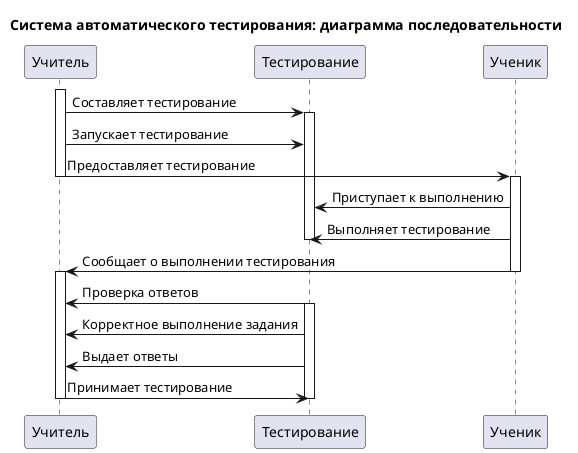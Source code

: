 @startuml
title Система автоматического тестирования: диаграмма последовательности
participant Учитель
participant Тестирование
participant Ученик
activate Учитель

Учитель -> Тестирование: Составляет тестирование
activate Тестирование
Учитель -> Тестирование: Запускает тестирование
Учитель -> Ученик: Предоставляет тестирование
deactivate Учитель
activate Ученик
Ученик -> Тестирование:Приступает к выполнению
Ученик -> Тестирование:Выполняет тестирование
deactivate Тестирование
Ученик -> Учитель:Сообщает о выполнении тестирования
deactivate Ученик
activate Учитель
Тестирование -> Учитель:Проверка ответов
activate Тестирование
Тестирование -> Учитель:Корректное выполнение задания
Тестирование -> Учитель:Выдает ответы
Учитель -> Тестирование:Принимает тестирование
deactivate Учитель
deactivate Тестирование
@enduml

@startuml
left to right direction
title Система автоматического тестирования: диаграмма развертывания
database Тестировани
node ПК_Ученик
node ПК_Учитель
node Система_контроля

ПК_Ученик - Тестировани: Выполняют
ПК_Учитель - Тестировани: Создает
ПК_Учитель - Система_контроля: Проверка выполнения тестирования
Система_контроля - Тестировани
@enduml